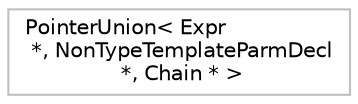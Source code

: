 digraph "Graphical Class Hierarchy"
{
 // LATEX_PDF_SIZE
  bgcolor="transparent";
  edge [fontname="Helvetica",fontsize="10",labelfontname="Helvetica",labelfontsize="10"];
  node [fontname="Helvetica",fontsize="10",shape=record];
  rankdir="LR";
  Node0 [label="PointerUnion\< Expr\l *, NonTypeTemplateParmDecl\l *, Chain * \>",height=0.2,width=0.4,color="grey75",tooltip=" "];
}
